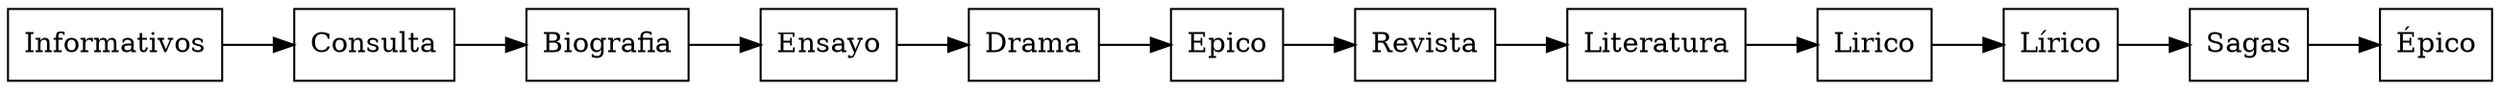 digraph G{
rankdir = LR;
node [shape= record];
Informativos->Consulta->Biografia->Ensayo->Drama->Epico->Revista->Literatura->Lirico->Lírico->Sagas->Épico}